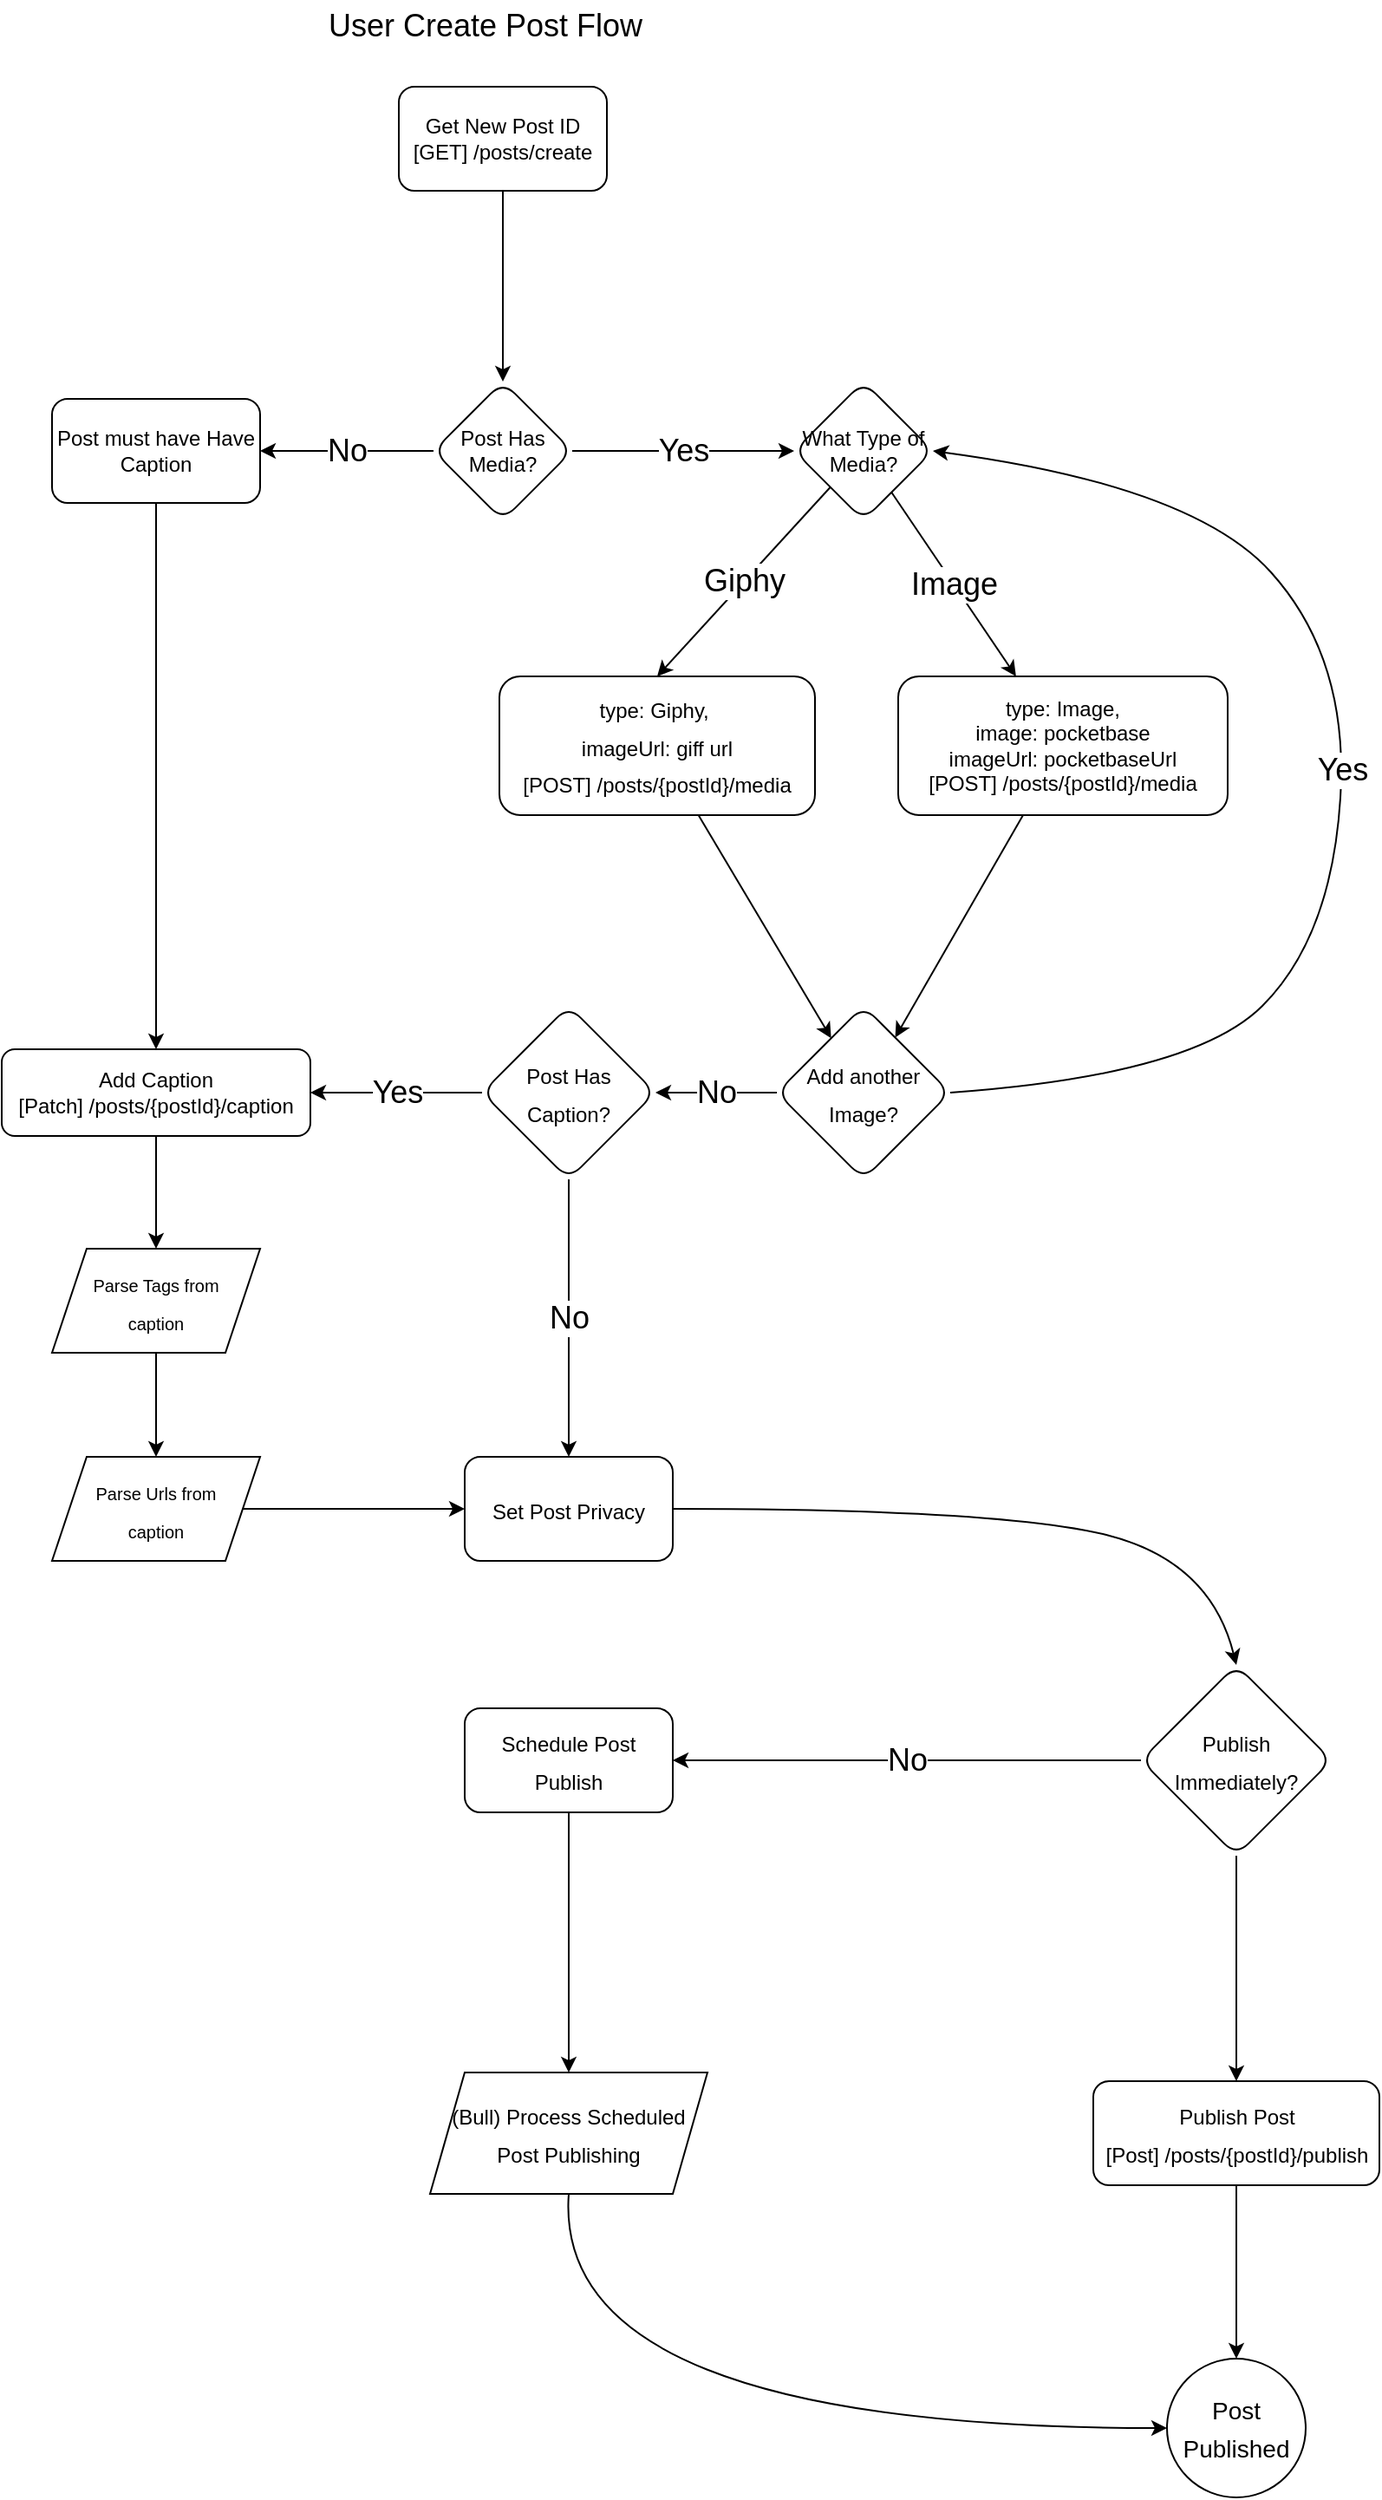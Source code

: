 <mxfile>
    <diagram id="xmN6RZRkUcjDHaDgqjR8" name="Page-1">
        <mxGraphModel dx="1087" dy="980" grid="1" gridSize="10" guides="1" tooltips="1" connect="1" arrows="1" fold="1" page="1" pageScale="1" pageWidth="850" pageHeight="1100" math="0" shadow="0">
            <root>
                <mxCell id="0"/>
                <mxCell id="1" parent="0"/>
                <mxCell id="7" value="" style="edgeStyle=none;html=1;fontSize=18;" parent="1" source="2" target="6" edge="1">
                    <mxGeometry relative="1" as="geometry"/>
                </mxCell>
                <mxCell id="2" value="Get New Post ID&lt;br&gt;[GET] /posts/create" style="rounded=1;whiteSpace=wrap;html=1;" parent="1" vertex="1">
                    <mxGeometry x="272" y="90" width="120" height="60" as="geometry"/>
                </mxCell>
                <mxCell id="3" value="&lt;font style=&quot;font-size: 18px;&quot;&gt;User Create Post Flow&lt;/font&gt;" style="text;html=1;strokeColor=none;fillColor=none;align=center;verticalAlign=middle;whiteSpace=wrap;rounded=0;" parent="1" vertex="1">
                    <mxGeometry x="182" y="40" width="280" height="30" as="geometry"/>
                </mxCell>
                <mxCell id="9" value="Yes" style="edgeStyle=none;html=1;fontSize=18;entryX=0;entryY=0.5;entryDx=0;entryDy=0;" parent="1" source="6" target="12" edge="1">
                    <mxGeometry relative="1" as="geometry">
                        <mxPoint x="512" y="300" as="targetPoint"/>
                    </mxGeometry>
                </mxCell>
                <mxCell id="11" value="No" style="edgeStyle=none;html=1;fontSize=18;" parent="1" source="6" target="10" edge="1">
                    <mxGeometry relative="1" as="geometry"/>
                </mxCell>
                <mxCell id="6" value="Post Has Media?" style="rhombus;whiteSpace=wrap;html=1;rounded=1;" parent="1" vertex="1">
                    <mxGeometry x="292" y="260" width="80" height="80" as="geometry"/>
                </mxCell>
                <mxCell id="29" value="" style="edgeStyle=none;html=1;fontSize=18;" parent="1" source="10" target="28" edge="1">
                    <mxGeometry relative="1" as="geometry"/>
                </mxCell>
                <mxCell id="10" value="Post must have Have Caption" style="whiteSpace=wrap;html=1;rounded=1;" parent="1" vertex="1">
                    <mxGeometry x="72" y="270" width="120" height="60" as="geometry"/>
                </mxCell>
                <mxCell id="19" value="Giphy" style="edgeStyle=none;html=1;fontSize=18;entryX=0.5;entryY=0;entryDx=0;entryDy=0;" parent="1" source="12" target="22" edge="1">
                    <mxGeometry relative="1" as="geometry">
                        <mxPoint x="444.661" y="429.661" as="targetPoint"/>
                    </mxGeometry>
                </mxCell>
                <mxCell id="21" value="Image" style="edgeStyle=none;html=1;fontSize=18;" parent="1" source="12" target="20" edge="1">
                    <mxGeometry relative="1" as="geometry"/>
                </mxCell>
                <mxCell id="12" value="What Type of Media?" style="rhombus;whiteSpace=wrap;html=1;rounded=1;" parent="1" vertex="1">
                    <mxGeometry x="500" y="260" width="80" height="80" as="geometry"/>
                </mxCell>
                <mxCell id="25" style="edgeStyle=none;html=1;fontSize=12;" parent="1" source="20" target="23" edge="1">
                    <mxGeometry relative="1" as="geometry"/>
                </mxCell>
                <mxCell id="20" value="type: Image,&lt;br&gt;image: pocketbase&lt;br&gt;imageUrl: pocketbaseUrl&lt;br&gt;[POST] /posts/{postId}/media" style="whiteSpace=wrap;html=1;rounded=1;" parent="1" vertex="1">
                    <mxGeometry x="560" y="430" width="190" height="80" as="geometry"/>
                </mxCell>
                <mxCell id="24" value="" style="edgeStyle=none;html=1;fontSize=12;" parent="1" source="22" target="23" edge="1">
                    <mxGeometry relative="1" as="geometry"/>
                </mxCell>
                <mxCell id="22" value="&lt;font style=&quot;font-size: 12px;&quot;&gt;type: Giphy,&amp;nbsp;&lt;br&gt;imageUrl: giff url&lt;br&gt;[POST] /posts/{postId}/media&lt;br&gt;&lt;/font&gt;" style="rounded=1;whiteSpace=wrap;html=1;fontSize=18;" parent="1" vertex="1">
                    <mxGeometry x="330" y="430" width="182" height="80" as="geometry"/>
                </mxCell>
                <mxCell id="31" value="No" style="edgeStyle=none;html=1;fontSize=18;" parent="1" source="23" target="30" edge="1">
                    <mxGeometry relative="1" as="geometry"/>
                </mxCell>
                <mxCell id="23" value="&lt;font style=&quot;font-size: 12px;&quot;&gt;Add another Image?&lt;/font&gt;" style="rhombus;whiteSpace=wrap;html=1;fontSize=18;rounded=1;" parent="1" vertex="1">
                    <mxGeometry x="490" y="620" width="100" height="100" as="geometry"/>
                </mxCell>
                <mxCell id="27" value="&lt;font style=&quot;font-size: 18px;&quot;&gt;Yes&lt;/font&gt;" style="curved=1;endArrow=classic;html=1;fontSize=12;exitX=1;exitY=0.5;exitDx=0;exitDy=0;entryX=1;entryY=0.5;entryDx=0;entryDy=0;" parent="1" source="23" target="12" edge="1">
                    <mxGeometry width="50" height="50" relative="1" as="geometry">
                        <mxPoint x="650" y="650" as="sourcePoint"/>
                        <mxPoint x="700" y="600" as="targetPoint"/>
                        <Array as="points">
                            <mxPoint x="730" y="660"/>
                            <mxPoint x="810" y="580"/>
                            <mxPoint x="820" y="420"/>
                            <mxPoint x="730" y="320"/>
                        </Array>
                    </mxGeometry>
                </mxCell>
                <mxCell id="37" style="edgeStyle=none;html=1;exitX=0.5;exitY=1;exitDx=0;exitDy=0;entryX=0.5;entryY=0;entryDx=0;entryDy=0;fontSize=18;" parent="1" source="28" target="36" edge="1">
                    <mxGeometry relative="1" as="geometry"/>
                </mxCell>
                <mxCell id="28" value="Add Caption&lt;br&gt;[Patch] /posts/{postId}/caption" style="whiteSpace=wrap;html=1;rounded=1;" parent="1" vertex="1">
                    <mxGeometry x="43" y="645" width="178" height="50" as="geometry"/>
                </mxCell>
                <mxCell id="32" value="Yes" style="edgeStyle=none;html=1;fontSize=18;" parent="1" source="30" target="28" edge="1">
                    <mxGeometry relative="1" as="geometry"/>
                </mxCell>
                <mxCell id="34" value="No" style="edgeStyle=none;html=1;fontSize=18;" parent="1" source="30" target="33" edge="1">
                    <mxGeometry relative="1" as="geometry"/>
                </mxCell>
                <mxCell id="30" value="&lt;font style=&quot;font-size: 12px;&quot;&gt;Post Has &lt;br&gt;Caption?&lt;/font&gt;" style="rhombus;whiteSpace=wrap;html=1;fontSize=18;rounded=1;" parent="1" vertex="1">
                    <mxGeometry x="320" y="620" width="100" height="100" as="geometry"/>
                </mxCell>
                <mxCell id="33" value="&lt;font style=&quot;font-size: 12px;&quot;&gt;Set Post Privacy&lt;/font&gt;" style="whiteSpace=wrap;html=1;fontSize=18;rounded=1;" parent="1" vertex="1">
                    <mxGeometry x="310" y="880" width="120" height="60" as="geometry"/>
                </mxCell>
                <mxCell id="39" style="edgeStyle=none;html=1;exitX=0.5;exitY=1;exitDx=0;exitDy=0;entryX=0.5;entryY=0;entryDx=0;entryDy=0;fontSize=17;" parent="1" source="36" target="38" edge="1">
                    <mxGeometry relative="1" as="geometry"/>
                </mxCell>
                <mxCell id="36" value="&lt;font size=&quot;1&quot;&gt;Parse Tags from &lt;br&gt;caption&lt;/font&gt;" style="shape=parallelogram;perimeter=parallelogramPerimeter;whiteSpace=wrap;html=1;fixedSize=1;fontSize=18;" parent="1" vertex="1">
                    <mxGeometry x="72" y="760" width="120" height="60" as="geometry"/>
                </mxCell>
                <mxCell id="40" style="edgeStyle=none;html=1;entryX=0;entryY=0.5;entryDx=0;entryDy=0;fontSize=17;" parent="1" source="38" target="33" edge="1">
                    <mxGeometry relative="1" as="geometry"/>
                </mxCell>
                <mxCell id="38" value="&lt;font size=&quot;1&quot;&gt;Parse Urls from &lt;br&gt;caption&lt;/font&gt;" style="shape=parallelogram;perimeter=parallelogramPerimeter;whiteSpace=wrap;html=1;fixedSize=1;fontSize=18;" parent="1" vertex="1">
                    <mxGeometry x="72" y="880" width="120" height="60" as="geometry"/>
                </mxCell>
                <mxCell id="47" value="No" style="edgeStyle=none;html=1;fontSize=18;" parent="1" source="41" target="46" edge="1">
                    <mxGeometry relative="1" as="geometry"/>
                </mxCell>
                <mxCell id="52" value="" style="edgeStyle=none;html=1;fontSize=14;" edge="1" parent="1" source="41" target="51">
                    <mxGeometry relative="1" as="geometry"/>
                </mxCell>
                <mxCell id="41" value="&lt;font style=&quot;font-size: 12px;&quot;&gt;Publish &lt;br&gt;Immediately?&lt;/font&gt;" style="rhombus;whiteSpace=wrap;html=1;fontSize=18;rounded=1;" parent="1" vertex="1">
                    <mxGeometry x="700" y="1000" width="110" height="110" as="geometry"/>
                </mxCell>
                <mxCell id="43" value="" style="curved=1;endArrow=classic;html=1;fontSize=17;exitX=1;exitY=0.5;exitDx=0;exitDy=0;entryX=0.5;entryY=0;entryDx=0;entryDy=0;" parent="1" source="33" target="41" edge="1">
                    <mxGeometry width="50" height="50" relative="1" as="geometry">
                        <mxPoint x="480" y="980" as="sourcePoint"/>
                        <mxPoint x="530" y="930" as="targetPoint"/>
                        <Array as="points">
                            <mxPoint x="620" y="910"/>
                            <mxPoint x="740" y="940"/>
                        </Array>
                    </mxGeometry>
                </mxCell>
                <mxCell id="44" value="&lt;font style=&quot;font-size: 14px;&quot;&gt;Post Published&lt;/font&gt;" style="ellipse;whiteSpace=wrap;html=1;fontSize=18;rounded=1;" parent="1" vertex="1">
                    <mxGeometry x="715" y="1400" width="80" height="80" as="geometry"/>
                </mxCell>
                <mxCell id="50" style="edgeStyle=none;html=1;entryX=0.5;entryY=0;entryDx=0;entryDy=0;fontSize=18;" parent="1" source="46" target="48" edge="1">
                    <mxGeometry relative="1" as="geometry"/>
                </mxCell>
                <mxCell id="46" value="&lt;font style=&quot;font-size: 12px;&quot;&gt;Schedule Post Publish&lt;/font&gt;" style="whiteSpace=wrap;html=1;fontSize=18;rounded=1;" parent="1" vertex="1">
                    <mxGeometry x="310" y="1025" width="120" height="60" as="geometry"/>
                </mxCell>
                <mxCell id="48" value="&lt;font style=&quot;font-size: 12px;&quot;&gt;(Bull) Process Scheduled Post Publishing&lt;/font&gt;" style="shape=parallelogram;perimeter=parallelogramPerimeter;whiteSpace=wrap;html=1;fixedSize=1;fontSize=18;" parent="1" vertex="1">
                    <mxGeometry x="290" y="1235" width="160" height="70" as="geometry"/>
                </mxCell>
                <mxCell id="54" style="edgeStyle=none;html=1;entryX=0.5;entryY=0;entryDx=0;entryDy=0;fontSize=14;" edge="1" parent="1" source="51" target="44">
                    <mxGeometry relative="1" as="geometry"/>
                </mxCell>
                <mxCell id="51" value="&lt;font style=&quot;font-size: 12px;&quot;&gt;Publish Post&lt;br&gt;[Post] /posts/{postId}/publish&lt;/font&gt;" style="whiteSpace=wrap;html=1;fontSize=18;rounded=1;" vertex="1" parent="1">
                    <mxGeometry x="672.5" y="1240" width="165" height="60" as="geometry"/>
                </mxCell>
                <mxCell id="55" value="" style="curved=1;endArrow=classic;html=1;fontSize=12;exitX=0.5;exitY=1;exitDx=0;exitDy=0;entryX=0;entryY=0.5;entryDx=0;entryDy=0;" edge="1" parent="1" source="48" target="44">
                    <mxGeometry width="50" height="50" relative="1" as="geometry">
                        <mxPoint x="560" y="1320" as="sourcePoint"/>
                        <mxPoint x="610" y="1270" as="targetPoint"/>
                        <Array as="points">
                            <mxPoint x="360" y="1440"/>
                        </Array>
                    </mxGeometry>
                </mxCell>
            </root>
        </mxGraphModel>
    </diagram>
</mxfile>